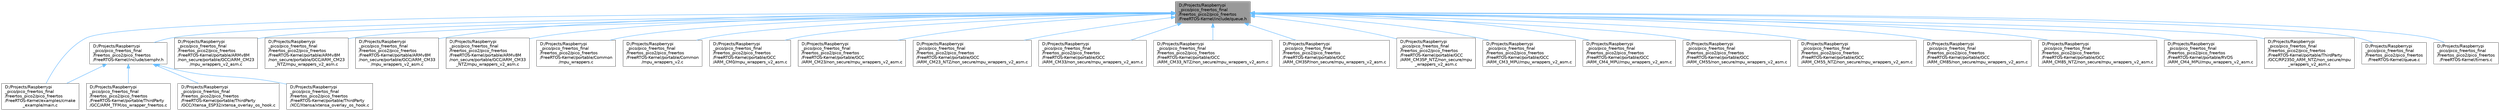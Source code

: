 digraph "D:/Projects/Raspberrypi_pico/pico_freertos_final/freertos_pico2/pico_freertos/FreeRTOS-Kernel/include/queue.h"
{
 // LATEX_PDF_SIZE
  bgcolor="transparent";
  edge [fontname=Helvetica,fontsize=10,labelfontname=Helvetica,labelfontsize=10];
  node [fontname=Helvetica,fontsize=10,shape=box,height=0.2,width=0.4];
  Node1 [id="Node000001",label="D:/Projects/Raspberrypi\l_pico/pico_freertos_final\l/freertos_pico2/pico_freertos\l/FreeRTOS-Kernel/include/queue.h",height=0.2,width=0.4,color="gray40", fillcolor="grey60", style="filled", fontcolor="black",tooltip=" "];
  Node1 -> Node2 [id="edge1_Node000001_Node000002",dir="back",color="steelblue1",style="solid",tooltip=" "];
  Node2 [id="Node000002",label="D:/Projects/Raspberrypi\l_pico/pico_freertos_final\l/freertos_pico2/pico_freertos\l/FreeRTOS-Kernel/examples/cmake\l_example/main.c",height=0.2,width=0.4,color="grey40", fillcolor="white", style="filled",URL="$main_8c.html",tooltip=" "];
  Node1 -> Node3 [id="edge2_Node000001_Node000003",dir="back",color="steelblue1",style="solid",tooltip=" "];
  Node3 [id="Node000003",label="D:/Projects/Raspberrypi\l_pico/pico_freertos_final\l/freertos_pico2/pico_freertos\l/FreeRTOS-Kernel/include/semphr.h",height=0.2,width=0.4,color="grey40", fillcolor="white", style="filled",URL="$semphr_8h.html",tooltip=" "];
  Node3 -> Node2 [id="edge3_Node000003_Node000002",dir="back",color="steelblue1",style="solid",tooltip=" "];
  Node3 -> Node4 [id="edge4_Node000003_Node000004",dir="back",color="steelblue1",style="solid",tooltip=" "];
  Node4 [id="Node000004",label="D:/Projects/Raspberrypi\l_pico/pico_freertos_final\l/freertos_pico2/pico_freertos\l/FreeRTOS-Kernel/portable/ThirdParty\l/GCC/ARM_TFM/os_wrapper_freertos.c",height=0.2,width=0.4,color="grey40", fillcolor="white", style="filled",URL="$os__wrapper__freertos_8c.html",tooltip=" "];
  Node3 -> Node5 [id="edge5_Node000003_Node000005",dir="back",color="steelblue1",style="solid",tooltip=" "];
  Node5 [id="Node000005",label="D:/Projects/Raspberrypi\l_pico/pico_freertos_final\l/freertos_pico2/pico_freertos\l/FreeRTOS-Kernel/portable/ThirdParty\l/GCC/Xtensa_ESP32/xtensa_overlay_os_hook.c",height=0.2,width=0.4,color="grey40", fillcolor="white", style="filled",URL="$_g_c_c_2_xtensa___e_s_p32_2xtensa__overlay__os__hook_8c.html",tooltip=" "];
  Node3 -> Node6 [id="edge6_Node000003_Node000006",dir="back",color="steelblue1",style="solid",tooltip=" "];
  Node6 [id="Node000006",label="D:/Projects/Raspberrypi\l_pico/pico_freertos_final\l/freertos_pico2/pico_freertos\l/FreeRTOS-Kernel/portable/ThirdParty\l/XCC/Xtensa/xtensa_overlay_os_hook.c",height=0.2,width=0.4,color="grey40", fillcolor="white", style="filled",URL="$_x_c_c_2_xtensa_2xtensa__overlay__os__hook_8c.html",tooltip=" "];
  Node1 -> Node7 [id="edge7_Node000001_Node000007",dir="back",color="steelblue1",style="solid",tooltip=" "];
  Node7 [id="Node000007",label="D:/Projects/Raspberrypi\l_pico/pico_freertos_final\l/freertos_pico2/pico_freertos\l/FreeRTOS-Kernel/portable/ARMv8M\l/non_secure/portable/GCC/ARM_CM23\l/mpu_wrappers_v2_asm.c",height=0.2,width=0.4,color="grey40", fillcolor="white", style="filled",URL="$_a_r_mv8_m_2non__secure_2portable_2_g_c_c_2_a_r_m___c_m23_2mpu__wrappers__v2__asm_8c.html",tooltip=" "];
  Node1 -> Node8 [id="edge8_Node000001_Node000008",dir="back",color="steelblue1",style="solid",tooltip=" "];
  Node8 [id="Node000008",label="D:/Projects/Raspberrypi\l_pico/pico_freertos_final\l/freertos_pico2/pico_freertos\l/FreeRTOS-Kernel/portable/ARMv8M\l/non_secure/portable/GCC/ARM_CM23\l_NTZ/mpu_wrappers_v2_asm.c",height=0.2,width=0.4,color="grey40", fillcolor="white", style="filled",URL="$_a_r_mv8_m_2non__secure_2portable_2_g_c_c_2_a_r_m___c_m23___n_t_z_2mpu__wrappers__v2__asm_8c.html",tooltip=" "];
  Node1 -> Node9 [id="edge9_Node000001_Node000009",dir="back",color="steelblue1",style="solid",tooltip=" "];
  Node9 [id="Node000009",label="D:/Projects/Raspberrypi\l_pico/pico_freertos_final\l/freertos_pico2/pico_freertos\l/FreeRTOS-Kernel/portable/ARMv8M\l/non_secure/portable/GCC/ARM_CM33\l/mpu_wrappers_v2_asm.c",height=0.2,width=0.4,color="grey40", fillcolor="white", style="filled",URL="$_a_r_mv8_m_2non__secure_2portable_2_g_c_c_2_a_r_m___c_m33_2mpu__wrappers__v2__asm_8c.html",tooltip=" "];
  Node1 -> Node10 [id="edge10_Node000001_Node000010",dir="back",color="steelblue1",style="solid",tooltip=" "];
  Node10 [id="Node000010",label="D:/Projects/Raspberrypi\l_pico/pico_freertos_final\l/freertos_pico2/pico_freertos\l/FreeRTOS-Kernel/portable/ARMv8M\l/non_secure/portable/GCC/ARM_CM33\l_NTZ/mpu_wrappers_v2_asm.c",height=0.2,width=0.4,color="grey40", fillcolor="white", style="filled",URL="$_a_r_mv8_m_2non__secure_2portable_2_g_c_c_2_a_r_m___c_m33___n_t_z_2mpu__wrappers__v2__asm_8c.html",tooltip=" "];
  Node1 -> Node11 [id="edge11_Node000001_Node000011",dir="back",color="steelblue1",style="solid",tooltip=" "];
  Node11 [id="Node000011",label="D:/Projects/Raspberrypi\l_pico/pico_freertos_final\l/freertos_pico2/pico_freertos\l/FreeRTOS-Kernel/portable/Common\l/mpu_wrappers.c",height=0.2,width=0.4,color="grey40", fillcolor="white", style="filled",URL="$mpu__wrappers_8c.html",tooltip=" "];
  Node1 -> Node12 [id="edge12_Node000001_Node000012",dir="back",color="steelblue1",style="solid",tooltip=" "];
  Node12 [id="Node000012",label="D:/Projects/Raspberrypi\l_pico/pico_freertos_final\l/freertos_pico2/pico_freertos\l/FreeRTOS-Kernel/portable/Common\l/mpu_wrappers_v2.c",height=0.2,width=0.4,color="grey40", fillcolor="white", style="filled",URL="$mpu__wrappers__v2_8c.html",tooltip=" "];
  Node1 -> Node13 [id="edge13_Node000001_Node000013",dir="back",color="steelblue1",style="solid",tooltip=" "];
  Node13 [id="Node000013",label="D:/Projects/Raspberrypi\l_pico/pico_freertos_final\l/freertos_pico2/pico_freertos\l/FreeRTOS-Kernel/portable/GCC\l/ARM_CM0/mpu_wrappers_v2_asm.c",height=0.2,width=0.4,color="grey40", fillcolor="white", style="filled",URL="$_g_c_c_2_a_r_m___c_m0_2mpu__wrappers__v2__asm_8c.html",tooltip=" "];
  Node1 -> Node14 [id="edge14_Node000001_Node000014",dir="back",color="steelblue1",style="solid",tooltip=" "];
  Node14 [id="Node000014",label="D:/Projects/Raspberrypi\l_pico/pico_freertos_final\l/freertos_pico2/pico_freertos\l/FreeRTOS-Kernel/portable/GCC\l/ARM_CM23/non_secure/mpu_wrappers_v2_asm.c",height=0.2,width=0.4,color="grey40", fillcolor="white", style="filled",URL="$_g_c_c_2_a_r_m___c_m23_2non__secure_2mpu__wrappers__v2__asm_8c.html",tooltip=" "];
  Node1 -> Node15 [id="edge15_Node000001_Node000015",dir="back",color="steelblue1",style="solid",tooltip=" "];
  Node15 [id="Node000015",label="D:/Projects/Raspberrypi\l_pico/pico_freertos_final\l/freertos_pico2/pico_freertos\l/FreeRTOS-Kernel/portable/GCC\l/ARM_CM23_NTZ/non_secure/mpu_wrappers_v2_asm.c",height=0.2,width=0.4,color="grey40", fillcolor="white", style="filled",URL="$_g_c_c_2_a_r_m___c_m23___n_t_z_2non__secure_2mpu__wrappers__v2__asm_8c.html",tooltip=" "];
  Node1 -> Node16 [id="edge16_Node000001_Node000016",dir="back",color="steelblue1",style="solid",tooltip=" "];
  Node16 [id="Node000016",label="D:/Projects/Raspberrypi\l_pico/pico_freertos_final\l/freertos_pico2/pico_freertos\l/FreeRTOS-Kernel/portable/GCC\l/ARM_CM33/non_secure/mpu_wrappers_v2_asm.c",height=0.2,width=0.4,color="grey40", fillcolor="white", style="filled",URL="$_g_c_c_2_a_r_m___c_m33_2non__secure_2mpu__wrappers__v2__asm_8c.html",tooltip=" "];
  Node1 -> Node17 [id="edge17_Node000001_Node000017",dir="back",color="steelblue1",style="solid",tooltip=" "];
  Node17 [id="Node000017",label="D:/Projects/Raspberrypi\l_pico/pico_freertos_final\l/freertos_pico2/pico_freertos\l/FreeRTOS-Kernel/portable/GCC\l/ARM_CM33_NTZ/non_secure/mpu_wrappers_v2_asm.c",height=0.2,width=0.4,color="grey40", fillcolor="white", style="filled",URL="$_g_c_c_2_a_r_m___c_m33___n_t_z_2non__secure_2mpu__wrappers__v2__asm_8c.html",tooltip=" "];
  Node1 -> Node18 [id="edge18_Node000001_Node000018",dir="back",color="steelblue1",style="solid",tooltip=" "];
  Node18 [id="Node000018",label="D:/Projects/Raspberrypi\l_pico/pico_freertos_final\l/freertos_pico2/pico_freertos\l/FreeRTOS-Kernel/portable/GCC\l/ARM_CM35P/non_secure/mpu_wrappers_v2_asm.c",height=0.2,width=0.4,color="grey40", fillcolor="white", style="filled",URL="$_g_c_c_2_a_r_m___c_m35_p_2non__secure_2mpu__wrappers__v2__asm_8c.html",tooltip=" "];
  Node1 -> Node19 [id="edge19_Node000001_Node000019",dir="back",color="steelblue1",style="solid",tooltip=" "];
  Node19 [id="Node000019",label="D:/Projects/Raspberrypi\l_pico/pico_freertos_final\l/freertos_pico2/pico_freertos\l/FreeRTOS-Kernel/portable/GCC\l/ARM_CM35P_NTZ/non_secure/mpu\l_wrappers_v2_asm.c",height=0.2,width=0.4,color="grey40", fillcolor="white", style="filled",URL="$_g_c_c_2_a_r_m___c_m35_p___n_t_z_2non__secure_2mpu__wrappers__v2__asm_8c.html",tooltip=" "];
  Node1 -> Node20 [id="edge20_Node000001_Node000020",dir="back",color="steelblue1",style="solid",tooltip=" "];
  Node20 [id="Node000020",label="D:/Projects/Raspberrypi\l_pico/pico_freertos_final\l/freertos_pico2/pico_freertos\l/FreeRTOS-Kernel/portable/GCC\l/ARM_CM3_MPU/mpu_wrappers_v2_asm.c",height=0.2,width=0.4,color="grey40", fillcolor="white", style="filled",URL="$_g_c_c_2_a_r_m___c_m3___m_p_u_2mpu__wrappers__v2__asm_8c.html",tooltip=" "];
  Node1 -> Node21 [id="edge21_Node000001_Node000021",dir="back",color="steelblue1",style="solid",tooltip=" "];
  Node21 [id="Node000021",label="D:/Projects/Raspberrypi\l_pico/pico_freertos_final\l/freertos_pico2/pico_freertos\l/FreeRTOS-Kernel/portable/GCC\l/ARM_CM4_MPU/mpu_wrappers_v2_asm.c",height=0.2,width=0.4,color="grey40", fillcolor="white", style="filled",URL="$_g_c_c_2_a_r_m___c_m4___m_p_u_2mpu__wrappers__v2__asm_8c.html",tooltip=" "];
  Node1 -> Node22 [id="edge22_Node000001_Node000022",dir="back",color="steelblue1",style="solid",tooltip=" "];
  Node22 [id="Node000022",label="D:/Projects/Raspberrypi\l_pico/pico_freertos_final\l/freertos_pico2/pico_freertos\l/FreeRTOS-Kernel/portable/GCC\l/ARM_CM55/non_secure/mpu_wrappers_v2_asm.c",height=0.2,width=0.4,color="grey40", fillcolor="white", style="filled",URL="$_g_c_c_2_a_r_m___c_m55_2non__secure_2mpu__wrappers__v2__asm_8c.html",tooltip=" "];
  Node1 -> Node23 [id="edge23_Node000001_Node000023",dir="back",color="steelblue1",style="solid",tooltip=" "];
  Node23 [id="Node000023",label="D:/Projects/Raspberrypi\l_pico/pico_freertos_final\l/freertos_pico2/pico_freertos\l/FreeRTOS-Kernel/portable/GCC\l/ARM_CM55_NTZ/non_secure/mpu_wrappers_v2_asm.c",height=0.2,width=0.4,color="grey40", fillcolor="white", style="filled",URL="$_g_c_c_2_a_r_m___c_m55___n_t_z_2non__secure_2mpu__wrappers__v2__asm_8c.html",tooltip=" "];
  Node1 -> Node24 [id="edge24_Node000001_Node000024",dir="back",color="steelblue1",style="solid",tooltip=" "];
  Node24 [id="Node000024",label="D:/Projects/Raspberrypi\l_pico/pico_freertos_final\l/freertos_pico2/pico_freertos\l/FreeRTOS-Kernel/portable/GCC\l/ARM_CM85/non_secure/mpu_wrappers_v2_asm.c",height=0.2,width=0.4,color="grey40", fillcolor="white", style="filled",URL="$_g_c_c_2_a_r_m___c_m85_2non__secure_2mpu__wrappers__v2__asm_8c.html",tooltip=" "];
  Node1 -> Node25 [id="edge25_Node000001_Node000025",dir="back",color="steelblue1",style="solid",tooltip=" "];
  Node25 [id="Node000025",label="D:/Projects/Raspberrypi\l_pico/pico_freertos_final\l/freertos_pico2/pico_freertos\l/FreeRTOS-Kernel/portable/GCC\l/ARM_CM85_NTZ/non_secure/mpu_wrappers_v2_asm.c",height=0.2,width=0.4,color="grey40", fillcolor="white", style="filled",URL="$_g_c_c_2_a_r_m___c_m85___n_t_z_2non__secure_2mpu__wrappers__v2__asm_8c.html",tooltip=" "];
  Node1 -> Node26 [id="edge26_Node000001_Node000026",dir="back",color="steelblue1",style="solid",tooltip=" "];
  Node26 [id="Node000026",label="D:/Projects/Raspberrypi\l_pico/pico_freertos_final\l/freertos_pico2/pico_freertos\l/FreeRTOS-Kernel/portable/RVDS\l/ARM_CM4_MPU/mpu_wrappers_v2_asm.c",height=0.2,width=0.4,color="grey40", fillcolor="white", style="filled",URL="$_r_v_d_s_2_a_r_m___c_m4___m_p_u_2mpu__wrappers__v2__asm_8c.html",tooltip=" "];
  Node1 -> Node27 [id="edge27_Node000001_Node000027",dir="back",color="steelblue1",style="solid",tooltip=" "];
  Node27 [id="Node000027",label="D:/Projects/Raspberrypi\l_pico/pico_freertos_final\l/freertos_pico2/pico_freertos\l/FreeRTOS-Kernel/portable/ThirdParty\l/GCC/RP2350_ARM_NTZ/non_secure/mpu\l_wrappers_v2_asm.c",height=0.2,width=0.4,color="grey40", fillcolor="white", style="filled",URL="$_third_party_2_g_c_c_2_r_p2350___a_r_m___n_t_z_2non__secure_2mpu__wrappers__v2__asm_8c.html",tooltip=" "];
  Node1 -> Node28 [id="edge28_Node000001_Node000028",dir="back",color="steelblue1",style="solid",tooltip=" "];
  Node28 [id="Node000028",label="D:/Projects/Raspberrypi\l_pico/pico_freertos_final\l/freertos_pico2/pico_freertos\l/FreeRTOS-Kernel/queue.c",height=0.2,width=0.4,color="grey40", fillcolor="white", style="filled",URL="$queue_8c.html",tooltip=" "];
  Node1 -> Node29 [id="edge29_Node000001_Node000029",dir="back",color="steelblue1",style="solid",tooltip=" "];
  Node29 [id="Node000029",label="D:/Projects/Raspberrypi\l_pico/pico_freertos_final\l/freertos_pico2/pico_freertos\l/FreeRTOS-Kernel/timers.c",height=0.2,width=0.4,color="grey40", fillcolor="white", style="filled",URL="$timers_8c.html",tooltip=" "];
}
